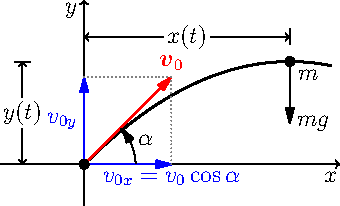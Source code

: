 import graph;
usepackage("amsmath");
size(6cm);
real f(real x) {return x-x^2;}
pair F(real x) {return (x,f(x));}
real xmin=0, xmax=.6;
draw(graph(f,xmin,xmax,operator..),linewidth(1));
real r=.3,theta=45;
pair z=r*dir(theta),O=(0,0);
// velocity vector v0, its x-component and y-component
draw(Label("$\boldsymbol{v}_0$",align=N,EndPoint),O--z,red,Arrow);
draw(Label("$v_{0x}=v_0\cos\alpha$",align=S,EndPoint),O--(z.x,0),blue,Arrow);
draw("$v_{0y}$",align=W,O--(0,z.y),blue,Arrow);
draw((0,z.y)--z--(z.x,0),dotted+gray);
pair m_pos=F(0.5); // location of the mass m
dot(O,black+5pt); // can make it bigger
dot("$m$",align=SE,m_pos,black+5pt);
draw(Label("$mg$",align=E,EndPoint),m_pos--m_pos+.15dir(-90),Arrow); // draw the force
draw("$\alpha$",arc(O,0.125,0,theta),Arrow,PenMargins);
Label L1=Label("$y(t)$",align=O,MidPoint,Fill(white));
Label L2=Label("$x(t)$",align=O,MidPoint,Fill(white));
draw(L1,(-.15,0)--(-.15,m_pos.y),Arrows(TeXHead),Bars);
draw(L2,(0,.31)--(m_pos.x,.31),Arrows(TeXHead),Bars);
xaxis("$x$",Arrow(TeXHead));
yaxis("$y$",-.1,f(.5)+.15,Arrow(TeXHead));